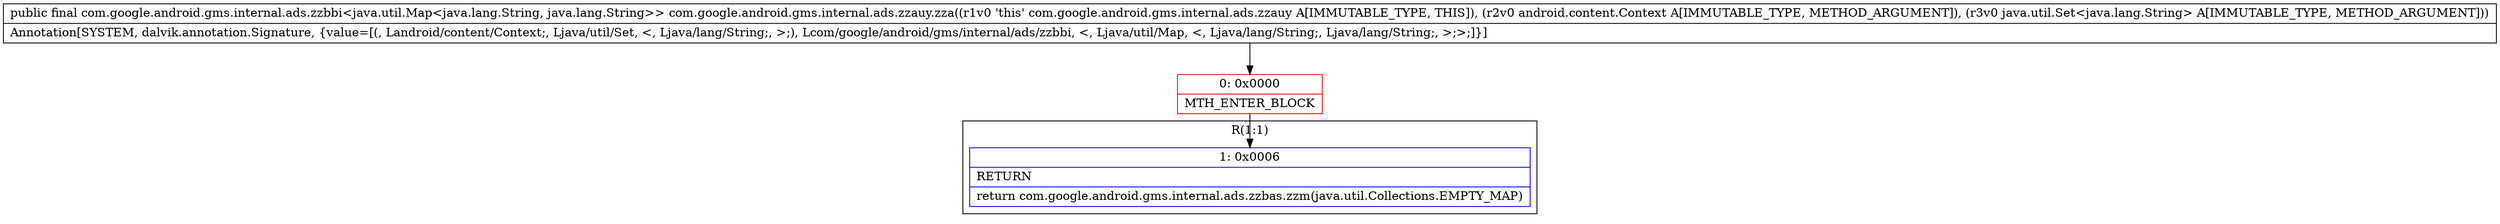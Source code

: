 digraph "CFG forcom.google.android.gms.internal.ads.zzauy.zza(Landroid\/content\/Context;Ljava\/util\/Set;)Lcom\/google\/android\/gms\/internal\/ads\/zzbbi;" {
subgraph cluster_Region_1615691826 {
label = "R(1:1)";
node [shape=record,color=blue];
Node_1 [shape=record,label="{1\:\ 0x0006|RETURN\l|return com.google.android.gms.internal.ads.zzbas.zzm(java.util.Collections.EMPTY_MAP)\l}"];
}
Node_0 [shape=record,color=red,label="{0\:\ 0x0000|MTH_ENTER_BLOCK\l}"];
MethodNode[shape=record,label="{public final com.google.android.gms.internal.ads.zzbbi\<java.util.Map\<java.lang.String, java.lang.String\>\> com.google.android.gms.internal.ads.zzauy.zza((r1v0 'this' com.google.android.gms.internal.ads.zzauy A[IMMUTABLE_TYPE, THIS]), (r2v0 android.content.Context A[IMMUTABLE_TYPE, METHOD_ARGUMENT]), (r3v0 java.util.Set\<java.lang.String\> A[IMMUTABLE_TYPE, METHOD_ARGUMENT]))  | Annotation[SYSTEM, dalvik.annotation.Signature, \{value=[(, Landroid\/content\/Context;, Ljava\/util\/Set, \<, Ljava\/lang\/String;, \>;), Lcom\/google\/android\/gms\/internal\/ads\/zzbbi, \<, Ljava\/util\/Map, \<, Ljava\/lang\/String;, Ljava\/lang\/String;, \>;\>;]\}]\l}"];
MethodNode -> Node_0;
Node_0 -> Node_1;
}

